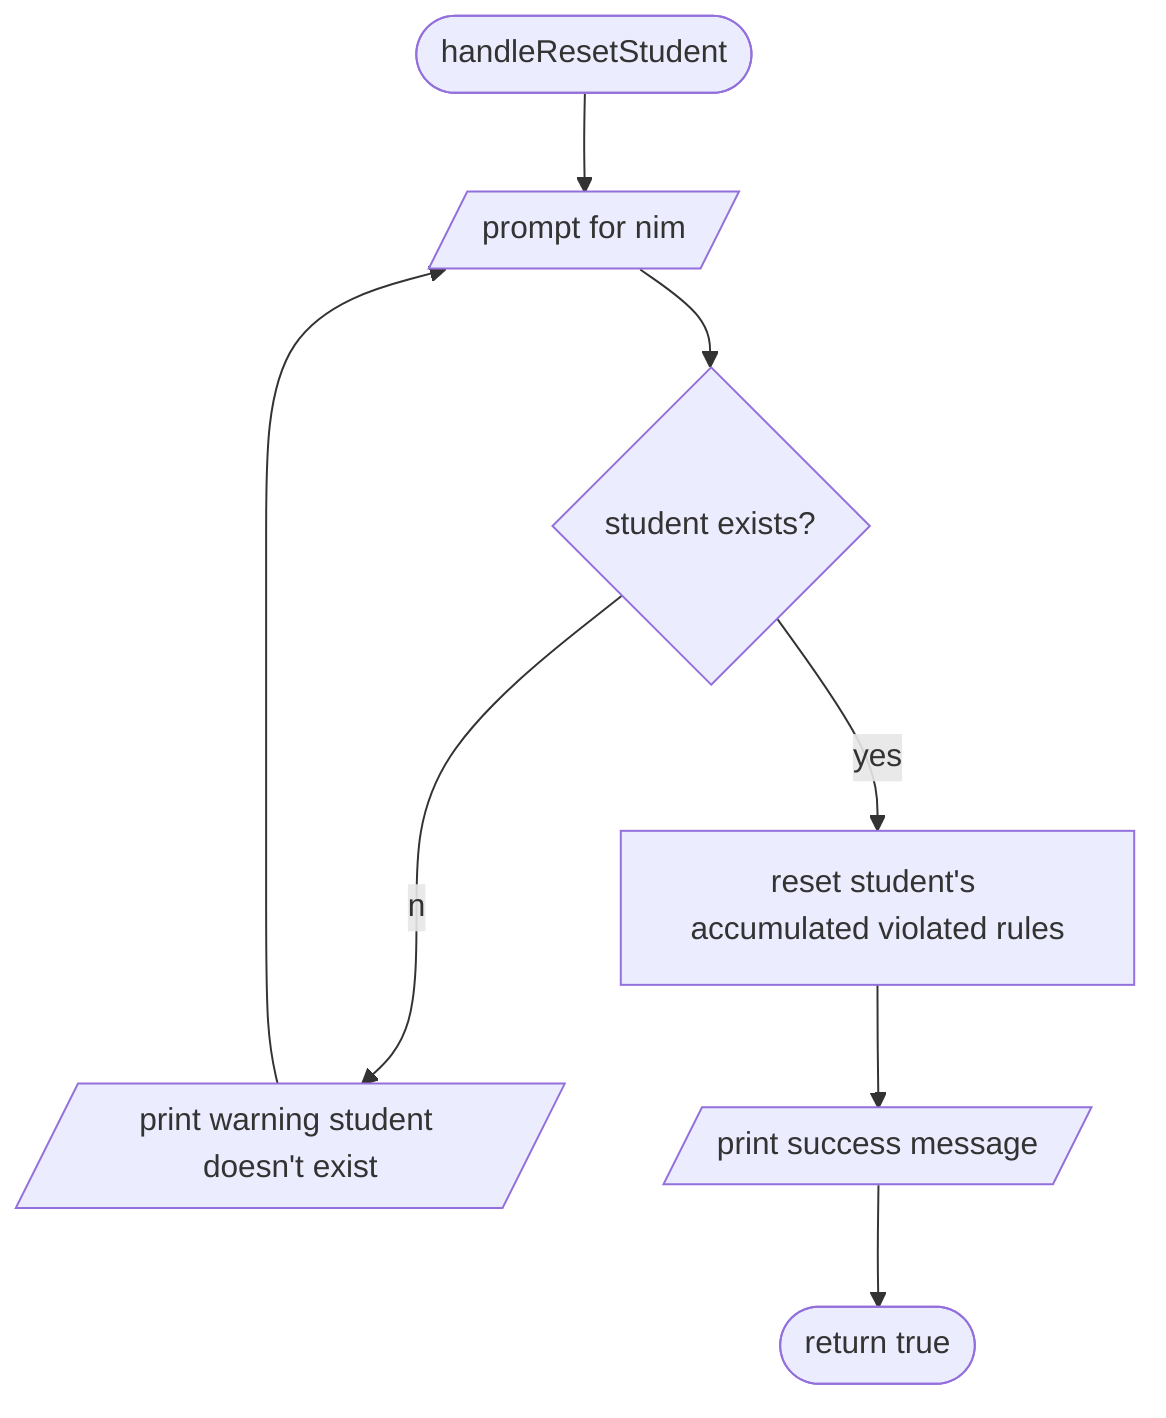 flowchart TD
    %% @config(./config.json)
    handleResetStudentStart([handleResetStudent])
    resetStudentPrompt[/prompt for nim/]
    resetStudentExists{student exists?}
    resetStudentWarning[/print warning student doesn't exist/]
    resetStudent[reset student's accumulated violated rules]
    resetStudentSuccess[/print success message/]
    handleResetStudentEnd([return true])
    handleResetStudentStart-->resetStudentPrompt
    resetStudentPrompt-->resetStudentExists
    resetStudentExists--no-->resetStudentWarning
    resetStudentWarning-->resetStudentPrompt
    resetStudentExists--yes-->resetStudent
    resetStudent-->resetStudentSuccess
    resetStudentSuccess-->handleResetStudentEnd